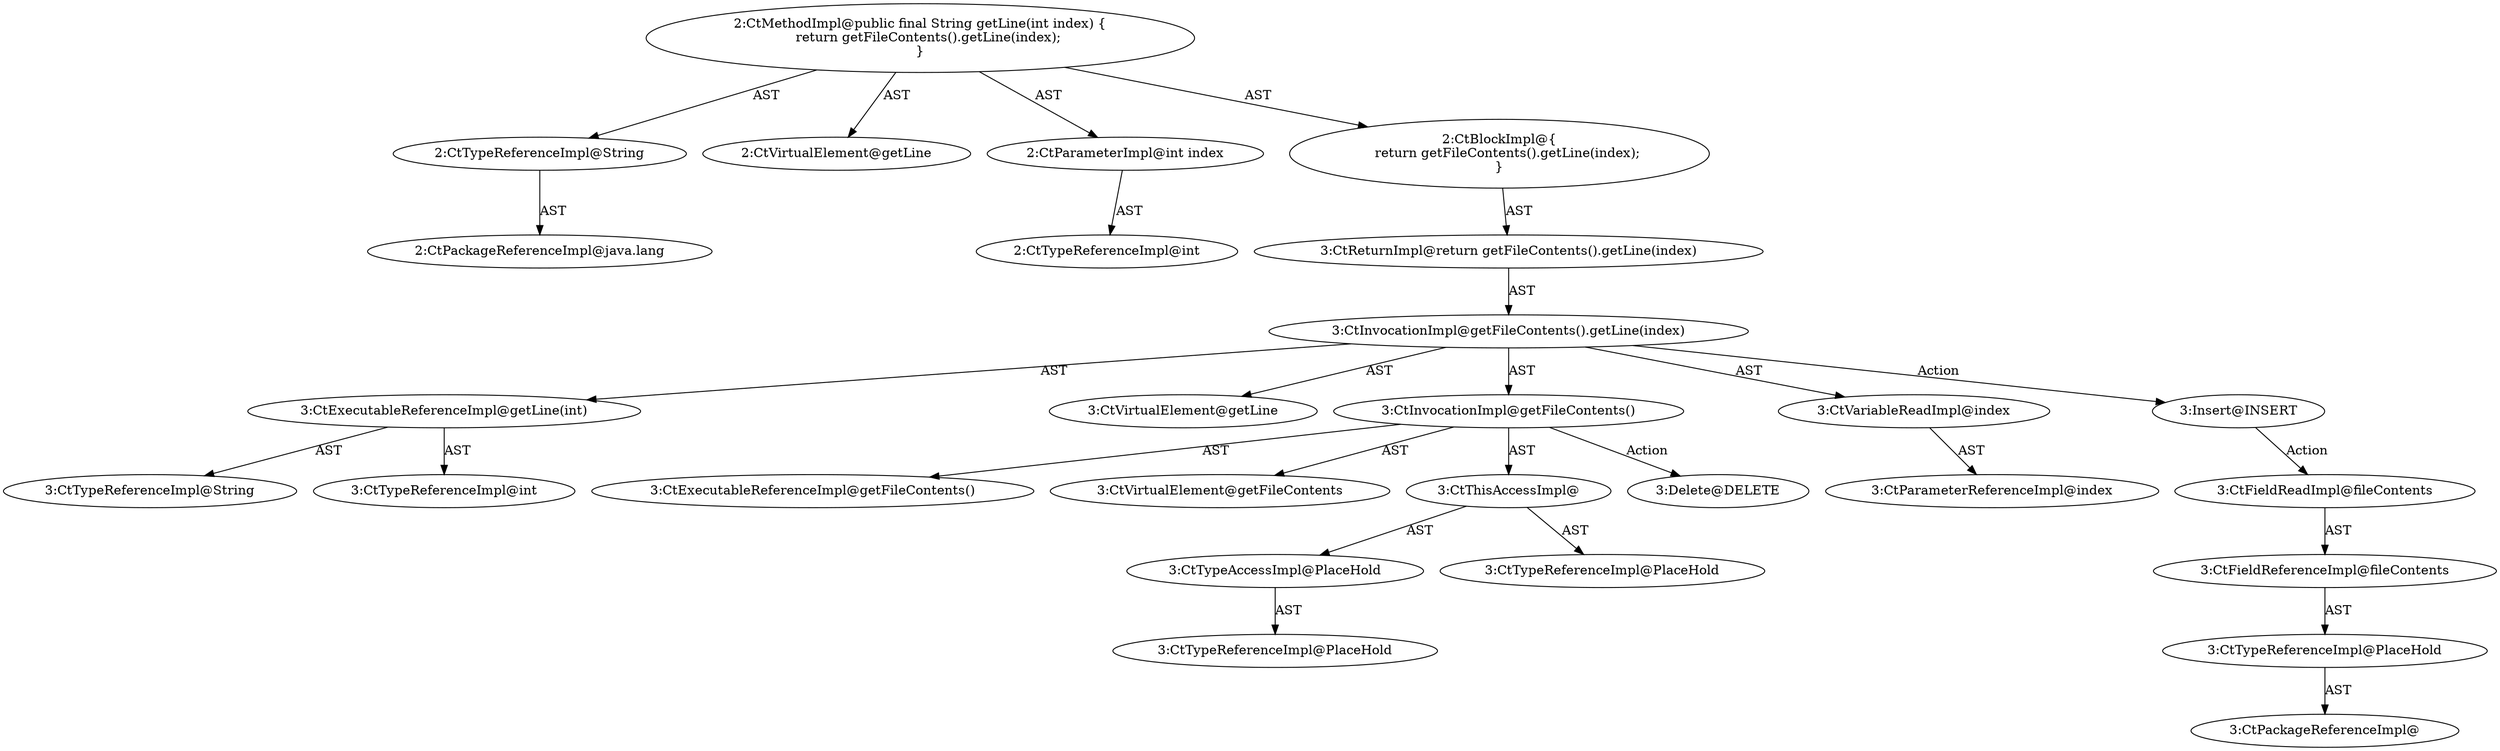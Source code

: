 digraph "getLine#?,int" {
0 [label="2:CtTypeReferenceImpl@String" shape=ellipse]
1 [label="2:CtPackageReferenceImpl@java.lang" shape=ellipse]
2 [label="2:CtVirtualElement@getLine" shape=ellipse]
3 [label="2:CtParameterImpl@int index" shape=ellipse]
4 [label="2:CtTypeReferenceImpl@int" shape=ellipse]
5 [label="3:CtExecutableReferenceImpl@getLine(int)" shape=ellipse]
6 [label="3:CtTypeReferenceImpl@String" shape=ellipse]
7 [label="3:CtTypeReferenceImpl@int" shape=ellipse]
8 [label="3:CtVirtualElement@getLine" shape=ellipse]
9 [label="3:CtExecutableReferenceImpl@getFileContents()" shape=ellipse]
10 [label="3:CtVirtualElement@getFileContents" shape=ellipse]
11 [label="3:CtTypeAccessImpl@PlaceHold" shape=ellipse]
12 [label="3:CtTypeReferenceImpl@PlaceHold" shape=ellipse]
13 [label="3:CtThisAccessImpl@" shape=ellipse]
14 [label="3:CtTypeReferenceImpl@PlaceHold" shape=ellipse]
15 [label="3:CtInvocationImpl@getFileContents()" shape=ellipse]
16 [label="3:CtVariableReadImpl@index" shape=ellipse]
17 [label="3:CtParameterReferenceImpl@index" shape=ellipse]
18 [label="3:CtInvocationImpl@getFileContents().getLine(index)" shape=ellipse]
19 [label="3:CtReturnImpl@return getFileContents().getLine(index)" shape=ellipse]
20 [label="2:CtBlockImpl@\{
    return getFileContents().getLine(index);
\}" shape=ellipse]
21 [label="2:CtMethodImpl@public final String getLine(int index) \{
    return getFileContents().getLine(index);
\}" shape=ellipse]
22 [label="3:Delete@DELETE" shape=ellipse]
23 [label="3:Insert@INSERT" shape=ellipse]
24 [label="3:CtPackageReferenceImpl@" shape=ellipse]
25 [label="3:CtTypeReferenceImpl@PlaceHold" shape=ellipse]
26 [label="3:CtFieldReferenceImpl@fileContents" shape=ellipse]
27 [label="3:CtFieldReadImpl@fileContents" shape=ellipse]
0 -> 1 [label="AST"];
3 -> 4 [label="AST"];
5 -> 6 [label="AST"];
5 -> 7 [label="AST"];
11 -> 12 [label="AST"];
13 -> 14 [label="AST"];
13 -> 11 [label="AST"];
15 -> 10 [label="AST"];
15 -> 13 [label="AST"];
15 -> 9 [label="AST"];
15 -> 22 [label="Action"];
16 -> 17 [label="AST"];
18 -> 8 [label="AST"];
18 -> 15 [label="AST"];
18 -> 5 [label="AST"];
18 -> 16 [label="AST"];
18 -> 23 [label="Action"];
19 -> 18 [label="AST"];
20 -> 19 [label="AST"];
21 -> 2 [label="AST"];
21 -> 0 [label="AST"];
21 -> 3 [label="AST"];
21 -> 20 [label="AST"];
23 -> 27 [label="Action"];
25 -> 24 [label="AST"];
26 -> 25 [label="AST"];
27 -> 26 [label="AST"];
}